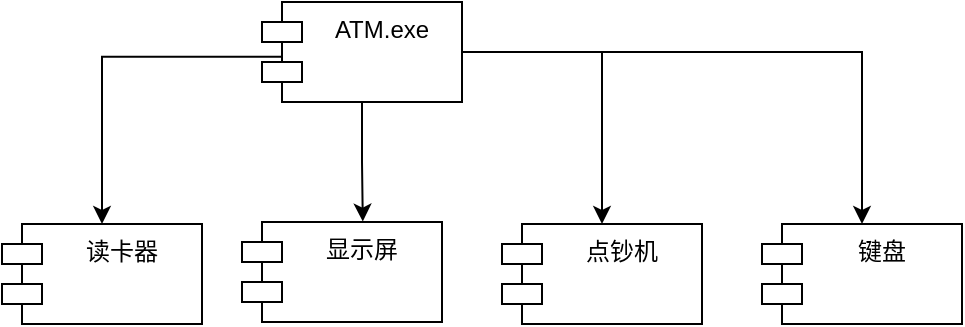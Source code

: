 <mxfile version="17.0.0" type="device"><diagram id="c7QJCqvldWlJs-_ICMR-" name="第 1 页"><mxGraphModel dx="942" dy="1732" grid="1" gridSize="10" guides="1" tooltips="1" connect="1" arrows="1" fold="1" page="1" pageScale="1" pageWidth="827" pageHeight="1169" math="0" shadow="0"><root><mxCell id="0"/><mxCell id="1" parent="0"/><mxCell id="K4VkQz2Nkyek_q0lZ2s2-12" style="edgeStyle=orthogonalEdgeStyle;rounded=0;orthogonalLoop=1;jettySize=auto;html=1;entryX=0.5;entryY=0;entryDx=0;entryDy=0;" edge="1" parent="1" source="K4VkQz2Nkyek_q0lZ2s2-1" target="K4VkQz2Nkyek_q0lZ2s2-6"><mxGeometry relative="1" as="geometry"/></mxCell><mxCell id="K4VkQz2Nkyek_q0lZ2s2-13" style="edgeStyle=orthogonalEdgeStyle;rounded=0;orthogonalLoop=1;jettySize=auto;html=1;entryX=0.5;entryY=0;entryDx=0;entryDy=0;exitX=0.12;exitY=0.548;exitDx=0;exitDy=0;exitPerimeter=0;" edge="1" parent="1" source="K4VkQz2Nkyek_q0lZ2s2-1" target="K4VkQz2Nkyek_q0lZ2s2-2"><mxGeometry relative="1" as="geometry"/></mxCell><mxCell id="K4VkQz2Nkyek_q0lZ2s2-14" style="edgeStyle=orthogonalEdgeStyle;rounded=0;orthogonalLoop=1;jettySize=auto;html=1;entryX=0.604;entryY=-0.004;entryDx=0;entryDy=0;entryPerimeter=0;" edge="1" parent="1" source="K4VkQz2Nkyek_q0lZ2s2-1" target="K4VkQz2Nkyek_q0lZ2s2-4"><mxGeometry relative="1" as="geometry"/></mxCell><mxCell id="K4VkQz2Nkyek_q0lZ2s2-17" style="edgeStyle=orthogonalEdgeStyle;rounded=0;orthogonalLoop=1;jettySize=auto;html=1;entryX=0.5;entryY=0;entryDx=0;entryDy=0;" edge="1" parent="1" source="K4VkQz2Nkyek_q0lZ2s2-1" target="K4VkQz2Nkyek_q0lZ2s2-16"><mxGeometry relative="1" as="geometry"/></mxCell><mxCell id="K4VkQz2Nkyek_q0lZ2s2-1" value="ATM.exe" style="shape=module;align=left;spacingLeft=20;align=center;verticalAlign=top;" vertex="1" parent="1"><mxGeometry x="310" y="-640" width="100" height="50" as="geometry"/></mxCell><mxCell id="K4VkQz2Nkyek_q0lZ2s2-2" value="读卡器" style="shape=module;align=left;spacingLeft=20;align=center;verticalAlign=top;" vertex="1" parent="1"><mxGeometry x="180" y="-529" width="100" height="50" as="geometry"/></mxCell><mxCell id="K4VkQz2Nkyek_q0lZ2s2-4" value="显示屏" style="shape=module;align=left;spacingLeft=20;align=center;verticalAlign=top;" vertex="1" parent="1"><mxGeometry x="300" y="-530" width="100" height="50" as="geometry"/></mxCell><mxCell id="K4VkQz2Nkyek_q0lZ2s2-6" value="点钞机" style="shape=module;align=left;spacingLeft=20;align=center;verticalAlign=top;" vertex="1" parent="1"><mxGeometry x="430" y="-529" width="100" height="50" as="geometry"/></mxCell><mxCell id="K4VkQz2Nkyek_q0lZ2s2-16" value="键盘" style="shape=module;align=left;spacingLeft=20;align=center;verticalAlign=top;" vertex="1" parent="1"><mxGeometry x="560" y="-529" width="100" height="50" as="geometry"/></mxCell></root></mxGraphModel></diagram></mxfile>